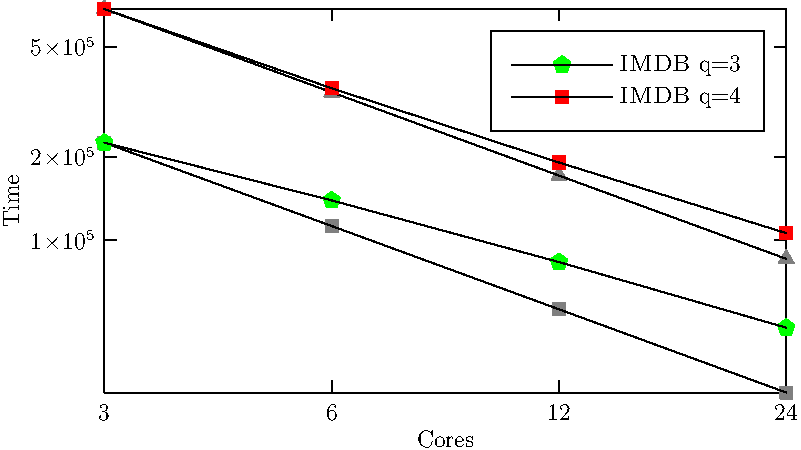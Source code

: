 import graph;

// picture pic;
real xsize=160*2.5, ysize=90*2.5;

scale(Log,Log);
size(xsize,ysize,IgnoreAspect);

// scale(Linear,Log);
pair[] f3={
     (3, 684342),
     (6, 684342/2),
    (12, 684342/4),
    (24, 684342/8),
//     (3, 105943*2*2*2),
//     (6, 105943*2*2),
//    (12, 105943*2),
//    (24, 105943),
};

draw(graph(f3),"", marker(scale(1.5mm)*polygon(3),grey,FillDraw(grey),above=false));

pair[] f3={
     (3, 224815),
     (6, 224815/2),
    (12, 224815/4),
    (24, 224815/8),
};

draw(graph(f3),"", marker(scale(1.5mm)*polygon(4),grey,FillDraw(grey),above=false));


// scale(Linear,Log);
pair[] f={
    (3, 224815),
    (6, 139107),
    (12, 83271),
    (24, 48220),
};

//scale(Linear,Log);
draw(graph(f),"$\textsc{IMDB}$ q=3", marker(scale(1.5mm)*polygon(5),green,FillDraw(green),above=false));


// frame mark;
// filldraw(mark,scale(0.8mm)*polygon(6),green,green);
// draw(mark,scale(0.8mm)*cross(6),blue);

pair[] f2={
     (3, 684342),
     (6, 353856),
    (12, 190719),
    (24, 105943),
};

//scale(Linear,Log);
draw(graph(f2),"$\textsc{IMDB}$ q=4", marker(scale(1.5mm)*polygon(4),red,FillDraw(red),above=false));

xaxis("Cores",BottomTop,LeftTicks(DefaultFormat,new real[] {3, 6, 12, 24}));

//scale(Linear,Log);

yaxis("Time",LeftRight,RightTicks(DefaultFormat, new real[] { 100000, 200000, 500000, 1000000, 2000000 } ));

add(currentpicture, legend(),point(NE),15SW,UnFill);

// Fit pic to W of origin:
//scale(Linear,Log);

// add(pic.fit(),(0,0),W);
